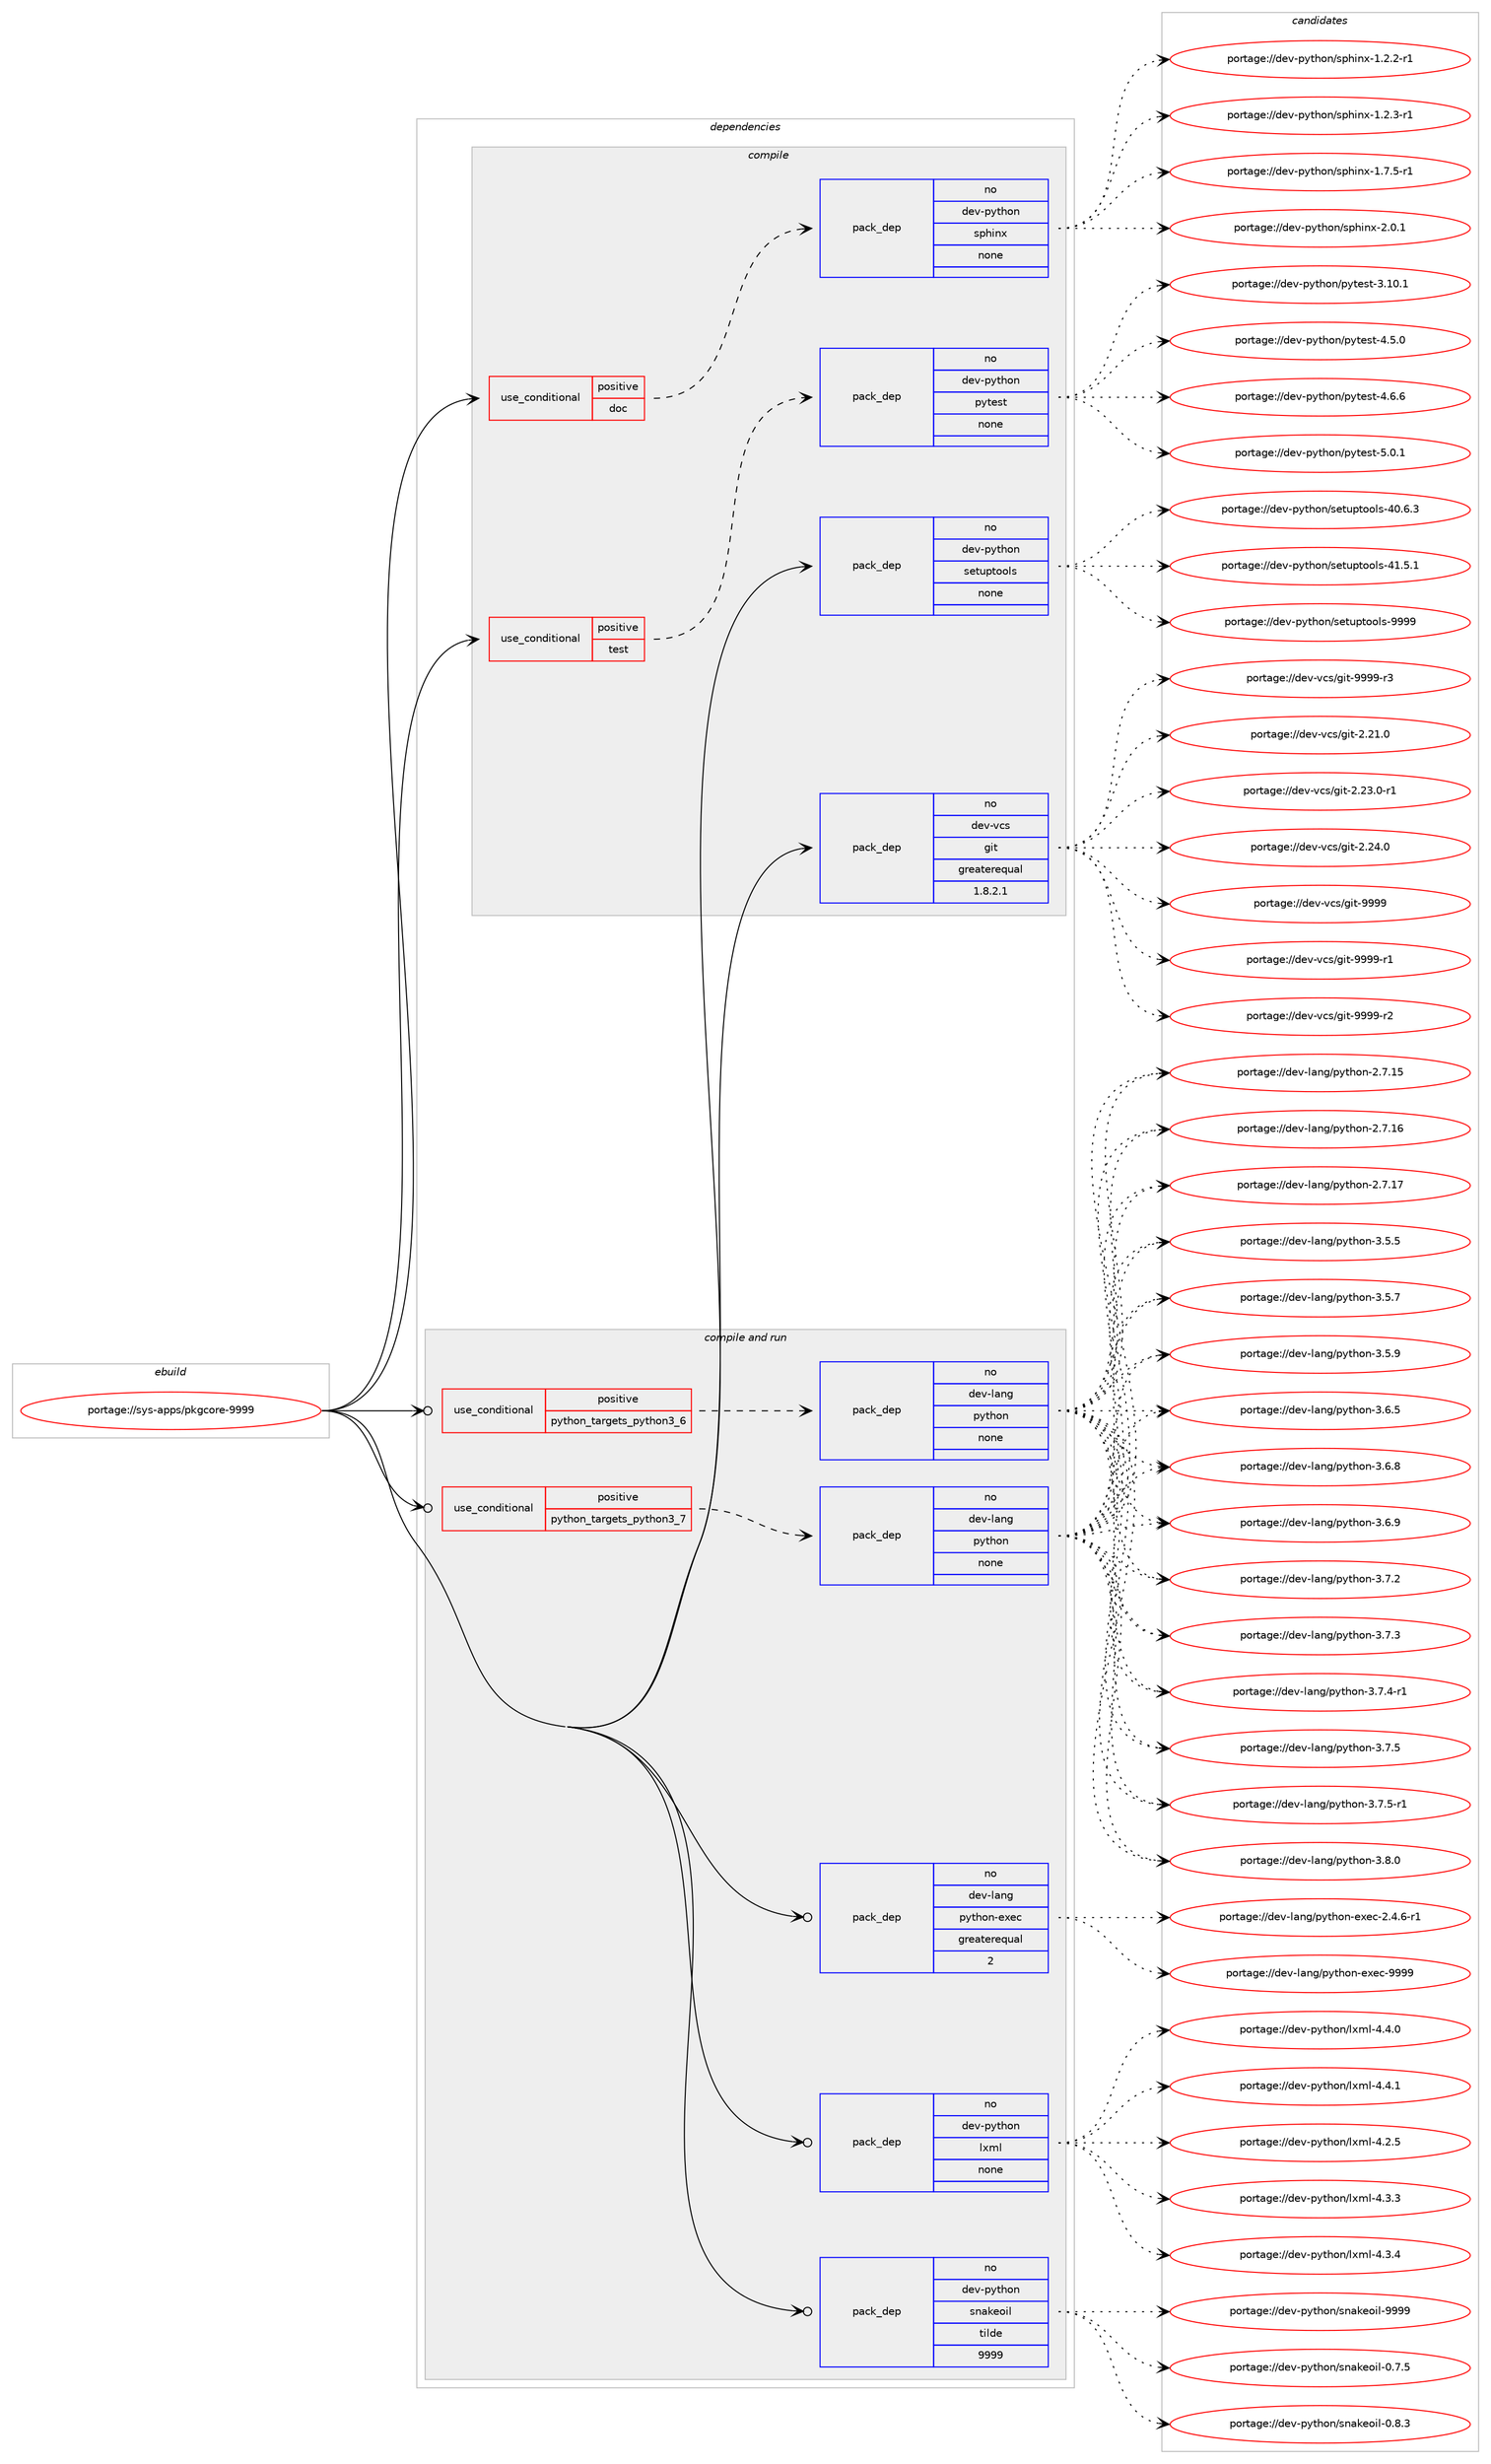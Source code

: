 digraph prolog {

# *************
# Graph options
# *************

newrank=true;
concentrate=true;
compound=true;
graph [rankdir=LR,fontname=Helvetica,fontsize=10,ranksep=1.5];#, ranksep=2.5, nodesep=0.2];
edge  [arrowhead=vee];
node  [fontname=Helvetica,fontsize=10];

# **********
# The ebuild
# **********

subgraph cluster_leftcol {
color=gray;
rank=same;
label=<<i>ebuild</i>>;
id [label="portage://sys-apps/pkgcore-9999", color=red, width=4, href="../sys-apps/pkgcore-9999.svg"];
}

# ****************
# The dependencies
# ****************

subgraph cluster_midcol {
color=gray;
label=<<i>dependencies</i>>;
subgraph cluster_compile {
fillcolor="#eeeeee";
style=filled;
label=<<i>compile</i>>;
subgraph cond99704 {
dependency410009 [label=<<TABLE BORDER="0" CELLBORDER="1" CELLSPACING="0" CELLPADDING="4"><TR><TD ROWSPAN="3" CELLPADDING="10">use_conditional</TD></TR><TR><TD>positive</TD></TR><TR><TD>doc</TD></TR></TABLE>>, shape=none, color=red];
subgraph pack303457 {
dependency410010 [label=<<TABLE BORDER="0" CELLBORDER="1" CELLSPACING="0" CELLPADDING="4" WIDTH="220"><TR><TD ROWSPAN="6" CELLPADDING="30">pack_dep</TD></TR><TR><TD WIDTH="110">no</TD></TR><TR><TD>dev-python</TD></TR><TR><TD>sphinx</TD></TR><TR><TD>none</TD></TR><TR><TD></TD></TR></TABLE>>, shape=none, color=blue];
}
dependency410009:e -> dependency410010:w [weight=20,style="dashed",arrowhead="vee"];
}
id:e -> dependency410009:w [weight=20,style="solid",arrowhead="vee"];
subgraph cond99705 {
dependency410011 [label=<<TABLE BORDER="0" CELLBORDER="1" CELLSPACING="0" CELLPADDING="4"><TR><TD ROWSPAN="3" CELLPADDING="10">use_conditional</TD></TR><TR><TD>positive</TD></TR><TR><TD>test</TD></TR></TABLE>>, shape=none, color=red];
subgraph pack303458 {
dependency410012 [label=<<TABLE BORDER="0" CELLBORDER="1" CELLSPACING="0" CELLPADDING="4" WIDTH="220"><TR><TD ROWSPAN="6" CELLPADDING="30">pack_dep</TD></TR><TR><TD WIDTH="110">no</TD></TR><TR><TD>dev-python</TD></TR><TR><TD>pytest</TD></TR><TR><TD>none</TD></TR><TR><TD></TD></TR></TABLE>>, shape=none, color=blue];
}
dependency410011:e -> dependency410012:w [weight=20,style="dashed",arrowhead="vee"];
}
id:e -> dependency410011:w [weight=20,style="solid",arrowhead="vee"];
subgraph pack303459 {
dependency410013 [label=<<TABLE BORDER="0" CELLBORDER="1" CELLSPACING="0" CELLPADDING="4" WIDTH="220"><TR><TD ROWSPAN="6" CELLPADDING="30">pack_dep</TD></TR><TR><TD WIDTH="110">no</TD></TR><TR><TD>dev-python</TD></TR><TR><TD>setuptools</TD></TR><TR><TD>none</TD></TR><TR><TD></TD></TR></TABLE>>, shape=none, color=blue];
}
id:e -> dependency410013:w [weight=20,style="solid",arrowhead="vee"];
subgraph pack303460 {
dependency410014 [label=<<TABLE BORDER="0" CELLBORDER="1" CELLSPACING="0" CELLPADDING="4" WIDTH="220"><TR><TD ROWSPAN="6" CELLPADDING="30">pack_dep</TD></TR><TR><TD WIDTH="110">no</TD></TR><TR><TD>dev-vcs</TD></TR><TR><TD>git</TD></TR><TR><TD>greaterequal</TD></TR><TR><TD>1.8.2.1</TD></TR></TABLE>>, shape=none, color=blue];
}
id:e -> dependency410014:w [weight=20,style="solid",arrowhead="vee"];
}
subgraph cluster_compileandrun {
fillcolor="#eeeeee";
style=filled;
label=<<i>compile and run</i>>;
subgraph cond99706 {
dependency410015 [label=<<TABLE BORDER="0" CELLBORDER="1" CELLSPACING="0" CELLPADDING="4"><TR><TD ROWSPAN="3" CELLPADDING="10">use_conditional</TD></TR><TR><TD>positive</TD></TR><TR><TD>python_targets_python3_6</TD></TR></TABLE>>, shape=none, color=red];
subgraph pack303461 {
dependency410016 [label=<<TABLE BORDER="0" CELLBORDER="1" CELLSPACING="0" CELLPADDING="4" WIDTH="220"><TR><TD ROWSPAN="6" CELLPADDING="30">pack_dep</TD></TR><TR><TD WIDTH="110">no</TD></TR><TR><TD>dev-lang</TD></TR><TR><TD>python</TD></TR><TR><TD>none</TD></TR><TR><TD></TD></TR></TABLE>>, shape=none, color=blue];
}
dependency410015:e -> dependency410016:w [weight=20,style="dashed",arrowhead="vee"];
}
id:e -> dependency410015:w [weight=20,style="solid",arrowhead="odotvee"];
subgraph cond99707 {
dependency410017 [label=<<TABLE BORDER="0" CELLBORDER="1" CELLSPACING="0" CELLPADDING="4"><TR><TD ROWSPAN="3" CELLPADDING="10">use_conditional</TD></TR><TR><TD>positive</TD></TR><TR><TD>python_targets_python3_7</TD></TR></TABLE>>, shape=none, color=red];
subgraph pack303462 {
dependency410018 [label=<<TABLE BORDER="0" CELLBORDER="1" CELLSPACING="0" CELLPADDING="4" WIDTH="220"><TR><TD ROWSPAN="6" CELLPADDING="30">pack_dep</TD></TR><TR><TD WIDTH="110">no</TD></TR><TR><TD>dev-lang</TD></TR><TR><TD>python</TD></TR><TR><TD>none</TD></TR><TR><TD></TD></TR></TABLE>>, shape=none, color=blue];
}
dependency410017:e -> dependency410018:w [weight=20,style="dashed",arrowhead="vee"];
}
id:e -> dependency410017:w [weight=20,style="solid",arrowhead="odotvee"];
subgraph pack303463 {
dependency410019 [label=<<TABLE BORDER="0" CELLBORDER="1" CELLSPACING="0" CELLPADDING="4" WIDTH="220"><TR><TD ROWSPAN="6" CELLPADDING="30">pack_dep</TD></TR><TR><TD WIDTH="110">no</TD></TR><TR><TD>dev-lang</TD></TR><TR><TD>python-exec</TD></TR><TR><TD>greaterequal</TD></TR><TR><TD>2</TD></TR></TABLE>>, shape=none, color=blue];
}
id:e -> dependency410019:w [weight=20,style="solid",arrowhead="odotvee"];
subgraph pack303464 {
dependency410020 [label=<<TABLE BORDER="0" CELLBORDER="1" CELLSPACING="0" CELLPADDING="4" WIDTH="220"><TR><TD ROWSPAN="6" CELLPADDING="30">pack_dep</TD></TR><TR><TD WIDTH="110">no</TD></TR><TR><TD>dev-python</TD></TR><TR><TD>lxml</TD></TR><TR><TD>none</TD></TR><TR><TD></TD></TR></TABLE>>, shape=none, color=blue];
}
id:e -> dependency410020:w [weight=20,style="solid",arrowhead="odotvee"];
subgraph pack303465 {
dependency410021 [label=<<TABLE BORDER="0" CELLBORDER="1" CELLSPACING="0" CELLPADDING="4" WIDTH="220"><TR><TD ROWSPAN="6" CELLPADDING="30">pack_dep</TD></TR><TR><TD WIDTH="110">no</TD></TR><TR><TD>dev-python</TD></TR><TR><TD>snakeoil</TD></TR><TR><TD>tilde</TD></TR><TR><TD>9999</TD></TR></TABLE>>, shape=none, color=blue];
}
id:e -> dependency410021:w [weight=20,style="solid",arrowhead="odotvee"];
}
subgraph cluster_run {
fillcolor="#eeeeee";
style=filled;
label=<<i>run</i>>;
}
}

# **************
# The candidates
# **************

subgraph cluster_choices {
rank=same;
color=gray;
label=<<i>candidates</i>>;

subgraph choice303457 {
color=black;
nodesep=1;
choiceportage10010111845112121116104111110471151121041051101204549465046504511449 [label="portage://dev-python/sphinx-1.2.2-r1", color=red, width=4,href="../dev-python/sphinx-1.2.2-r1.svg"];
choiceportage10010111845112121116104111110471151121041051101204549465046514511449 [label="portage://dev-python/sphinx-1.2.3-r1", color=red, width=4,href="../dev-python/sphinx-1.2.3-r1.svg"];
choiceportage10010111845112121116104111110471151121041051101204549465546534511449 [label="portage://dev-python/sphinx-1.7.5-r1", color=red, width=4,href="../dev-python/sphinx-1.7.5-r1.svg"];
choiceportage1001011184511212111610411111047115112104105110120455046484649 [label="portage://dev-python/sphinx-2.0.1", color=red, width=4,href="../dev-python/sphinx-2.0.1.svg"];
dependency410010:e -> choiceportage10010111845112121116104111110471151121041051101204549465046504511449:w [style=dotted,weight="100"];
dependency410010:e -> choiceportage10010111845112121116104111110471151121041051101204549465046514511449:w [style=dotted,weight="100"];
dependency410010:e -> choiceportage10010111845112121116104111110471151121041051101204549465546534511449:w [style=dotted,weight="100"];
dependency410010:e -> choiceportage1001011184511212111610411111047115112104105110120455046484649:w [style=dotted,weight="100"];
}
subgraph choice303458 {
color=black;
nodesep=1;
choiceportage100101118451121211161041111104711212111610111511645514649484649 [label="portage://dev-python/pytest-3.10.1", color=red, width=4,href="../dev-python/pytest-3.10.1.svg"];
choiceportage1001011184511212111610411111047112121116101115116455246534648 [label="portage://dev-python/pytest-4.5.0", color=red, width=4,href="../dev-python/pytest-4.5.0.svg"];
choiceportage1001011184511212111610411111047112121116101115116455246544654 [label="portage://dev-python/pytest-4.6.6", color=red, width=4,href="../dev-python/pytest-4.6.6.svg"];
choiceportage1001011184511212111610411111047112121116101115116455346484649 [label="portage://dev-python/pytest-5.0.1", color=red, width=4,href="../dev-python/pytest-5.0.1.svg"];
dependency410012:e -> choiceportage100101118451121211161041111104711212111610111511645514649484649:w [style=dotted,weight="100"];
dependency410012:e -> choiceportage1001011184511212111610411111047112121116101115116455246534648:w [style=dotted,weight="100"];
dependency410012:e -> choiceportage1001011184511212111610411111047112121116101115116455246544654:w [style=dotted,weight="100"];
dependency410012:e -> choiceportage1001011184511212111610411111047112121116101115116455346484649:w [style=dotted,weight="100"];
}
subgraph choice303459 {
color=black;
nodesep=1;
choiceportage100101118451121211161041111104711510111611711211611111110811545524846544651 [label="portage://dev-python/setuptools-40.6.3", color=red, width=4,href="../dev-python/setuptools-40.6.3.svg"];
choiceportage100101118451121211161041111104711510111611711211611111110811545524946534649 [label="portage://dev-python/setuptools-41.5.1", color=red, width=4,href="../dev-python/setuptools-41.5.1.svg"];
choiceportage10010111845112121116104111110471151011161171121161111111081154557575757 [label="portage://dev-python/setuptools-9999", color=red, width=4,href="../dev-python/setuptools-9999.svg"];
dependency410013:e -> choiceportage100101118451121211161041111104711510111611711211611111110811545524846544651:w [style=dotted,weight="100"];
dependency410013:e -> choiceportage100101118451121211161041111104711510111611711211611111110811545524946534649:w [style=dotted,weight="100"];
dependency410013:e -> choiceportage10010111845112121116104111110471151011161171121161111111081154557575757:w [style=dotted,weight="100"];
}
subgraph choice303460 {
color=black;
nodesep=1;
choiceportage10010111845118991154710310511645504650494648 [label="portage://dev-vcs/git-2.21.0", color=red, width=4,href="../dev-vcs/git-2.21.0.svg"];
choiceportage100101118451189911547103105116455046505146484511449 [label="portage://dev-vcs/git-2.23.0-r1", color=red, width=4,href="../dev-vcs/git-2.23.0-r1.svg"];
choiceportage10010111845118991154710310511645504650524648 [label="portage://dev-vcs/git-2.24.0", color=red, width=4,href="../dev-vcs/git-2.24.0.svg"];
choiceportage1001011184511899115471031051164557575757 [label="portage://dev-vcs/git-9999", color=red, width=4,href="../dev-vcs/git-9999.svg"];
choiceportage10010111845118991154710310511645575757574511449 [label="portage://dev-vcs/git-9999-r1", color=red, width=4,href="../dev-vcs/git-9999-r1.svg"];
choiceportage10010111845118991154710310511645575757574511450 [label="portage://dev-vcs/git-9999-r2", color=red, width=4,href="../dev-vcs/git-9999-r2.svg"];
choiceportage10010111845118991154710310511645575757574511451 [label="portage://dev-vcs/git-9999-r3", color=red, width=4,href="../dev-vcs/git-9999-r3.svg"];
dependency410014:e -> choiceportage10010111845118991154710310511645504650494648:w [style=dotted,weight="100"];
dependency410014:e -> choiceportage100101118451189911547103105116455046505146484511449:w [style=dotted,weight="100"];
dependency410014:e -> choiceportage10010111845118991154710310511645504650524648:w [style=dotted,weight="100"];
dependency410014:e -> choiceportage1001011184511899115471031051164557575757:w [style=dotted,weight="100"];
dependency410014:e -> choiceportage10010111845118991154710310511645575757574511449:w [style=dotted,weight="100"];
dependency410014:e -> choiceportage10010111845118991154710310511645575757574511450:w [style=dotted,weight="100"];
dependency410014:e -> choiceportage10010111845118991154710310511645575757574511451:w [style=dotted,weight="100"];
}
subgraph choice303461 {
color=black;
nodesep=1;
choiceportage10010111845108971101034711212111610411111045504655464953 [label="portage://dev-lang/python-2.7.15", color=red, width=4,href="../dev-lang/python-2.7.15.svg"];
choiceportage10010111845108971101034711212111610411111045504655464954 [label="portage://dev-lang/python-2.7.16", color=red, width=4,href="../dev-lang/python-2.7.16.svg"];
choiceportage10010111845108971101034711212111610411111045504655464955 [label="portage://dev-lang/python-2.7.17", color=red, width=4,href="../dev-lang/python-2.7.17.svg"];
choiceportage100101118451089711010347112121116104111110455146534653 [label="portage://dev-lang/python-3.5.5", color=red, width=4,href="../dev-lang/python-3.5.5.svg"];
choiceportage100101118451089711010347112121116104111110455146534655 [label="portage://dev-lang/python-3.5.7", color=red, width=4,href="../dev-lang/python-3.5.7.svg"];
choiceportage100101118451089711010347112121116104111110455146534657 [label="portage://dev-lang/python-3.5.9", color=red, width=4,href="../dev-lang/python-3.5.9.svg"];
choiceportage100101118451089711010347112121116104111110455146544653 [label="portage://dev-lang/python-3.6.5", color=red, width=4,href="../dev-lang/python-3.6.5.svg"];
choiceportage100101118451089711010347112121116104111110455146544656 [label="portage://dev-lang/python-3.6.8", color=red, width=4,href="../dev-lang/python-3.6.8.svg"];
choiceportage100101118451089711010347112121116104111110455146544657 [label="portage://dev-lang/python-3.6.9", color=red, width=4,href="../dev-lang/python-3.6.9.svg"];
choiceportage100101118451089711010347112121116104111110455146554650 [label="portage://dev-lang/python-3.7.2", color=red, width=4,href="../dev-lang/python-3.7.2.svg"];
choiceportage100101118451089711010347112121116104111110455146554651 [label="portage://dev-lang/python-3.7.3", color=red, width=4,href="../dev-lang/python-3.7.3.svg"];
choiceportage1001011184510897110103471121211161041111104551465546524511449 [label="portage://dev-lang/python-3.7.4-r1", color=red, width=4,href="../dev-lang/python-3.7.4-r1.svg"];
choiceportage100101118451089711010347112121116104111110455146554653 [label="portage://dev-lang/python-3.7.5", color=red, width=4,href="../dev-lang/python-3.7.5.svg"];
choiceportage1001011184510897110103471121211161041111104551465546534511449 [label="portage://dev-lang/python-3.7.5-r1", color=red, width=4,href="../dev-lang/python-3.7.5-r1.svg"];
choiceportage100101118451089711010347112121116104111110455146564648 [label="portage://dev-lang/python-3.8.0", color=red, width=4,href="../dev-lang/python-3.8.0.svg"];
dependency410016:e -> choiceportage10010111845108971101034711212111610411111045504655464953:w [style=dotted,weight="100"];
dependency410016:e -> choiceportage10010111845108971101034711212111610411111045504655464954:w [style=dotted,weight="100"];
dependency410016:e -> choiceportage10010111845108971101034711212111610411111045504655464955:w [style=dotted,weight="100"];
dependency410016:e -> choiceportage100101118451089711010347112121116104111110455146534653:w [style=dotted,weight="100"];
dependency410016:e -> choiceportage100101118451089711010347112121116104111110455146534655:w [style=dotted,weight="100"];
dependency410016:e -> choiceportage100101118451089711010347112121116104111110455146534657:w [style=dotted,weight="100"];
dependency410016:e -> choiceportage100101118451089711010347112121116104111110455146544653:w [style=dotted,weight="100"];
dependency410016:e -> choiceportage100101118451089711010347112121116104111110455146544656:w [style=dotted,weight="100"];
dependency410016:e -> choiceportage100101118451089711010347112121116104111110455146544657:w [style=dotted,weight="100"];
dependency410016:e -> choiceportage100101118451089711010347112121116104111110455146554650:w [style=dotted,weight="100"];
dependency410016:e -> choiceportage100101118451089711010347112121116104111110455146554651:w [style=dotted,weight="100"];
dependency410016:e -> choiceportage1001011184510897110103471121211161041111104551465546524511449:w [style=dotted,weight="100"];
dependency410016:e -> choiceportage100101118451089711010347112121116104111110455146554653:w [style=dotted,weight="100"];
dependency410016:e -> choiceportage1001011184510897110103471121211161041111104551465546534511449:w [style=dotted,weight="100"];
dependency410016:e -> choiceportage100101118451089711010347112121116104111110455146564648:w [style=dotted,weight="100"];
}
subgraph choice303462 {
color=black;
nodesep=1;
choiceportage10010111845108971101034711212111610411111045504655464953 [label="portage://dev-lang/python-2.7.15", color=red, width=4,href="../dev-lang/python-2.7.15.svg"];
choiceportage10010111845108971101034711212111610411111045504655464954 [label="portage://dev-lang/python-2.7.16", color=red, width=4,href="../dev-lang/python-2.7.16.svg"];
choiceportage10010111845108971101034711212111610411111045504655464955 [label="portage://dev-lang/python-2.7.17", color=red, width=4,href="../dev-lang/python-2.7.17.svg"];
choiceportage100101118451089711010347112121116104111110455146534653 [label="portage://dev-lang/python-3.5.5", color=red, width=4,href="../dev-lang/python-3.5.5.svg"];
choiceportage100101118451089711010347112121116104111110455146534655 [label="portage://dev-lang/python-3.5.7", color=red, width=4,href="../dev-lang/python-3.5.7.svg"];
choiceportage100101118451089711010347112121116104111110455146534657 [label="portage://dev-lang/python-3.5.9", color=red, width=4,href="../dev-lang/python-3.5.9.svg"];
choiceportage100101118451089711010347112121116104111110455146544653 [label="portage://dev-lang/python-3.6.5", color=red, width=4,href="../dev-lang/python-3.6.5.svg"];
choiceportage100101118451089711010347112121116104111110455146544656 [label="portage://dev-lang/python-3.6.8", color=red, width=4,href="../dev-lang/python-3.6.8.svg"];
choiceportage100101118451089711010347112121116104111110455146544657 [label="portage://dev-lang/python-3.6.9", color=red, width=4,href="../dev-lang/python-3.6.9.svg"];
choiceportage100101118451089711010347112121116104111110455146554650 [label="portage://dev-lang/python-3.7.2", color=red, width=4,href="../dev-lang/python-3.7.2.svg"];
choiceportage100101118451089711010347112121116104111110455146554651 [label="portage://dev-lang/python-3.7.3", color=red, width=4,href="../dev-lang/python-3.7.3.svg"];
choiceportage1001011184510897110103471121211161041111104551465546524511449 [label="portage://dev-lang/python-3.7.4-r1", color=red, width=4,href="../dev-lang/python-3.7.4-r1.svg"];
choiceportage100101118451089711010347112121116104111110455146554653 [label="portage://dev-lang/python-3.7.5", color=red, width=4,href="../dev-lang/python-3.7.5.svg"];
choiceportage1001011184510897110103471121211161041111104551465546534511449 [label="portage://dev-lang/python-3.7.5-r1", color=red, width=4,href="../dev-lang/python-3.7.5-r1.svg"];
choiceportage100101118451089711010347112121116104111110455146564648 [label="portage://dev-lang/python-3.8.0", color=red, width=4,href="../dev-lang/python-3.8.0.svg"];
dependency410018:e -> choiceportage10010111845108971101034711212111610411111045504655464953:w [style=dotted,weight="100"];
dependency410018:e -> choiceportage10010111845108971101034711212111610411111045504655464954:w [style=dotted,weight="100"];
dependency410018:e -> choiceportage10010111845108971101034711212111610411111045504655464955:w [style=dotted,weight="100"];
dependency410018:e -> choiceportage100101118451089711010347112121116104111110455146534653:w [style=dotted,weight="100"];
dependency410018:e -> choiceportage100101118451089711010347112121116104111110455146534655:w [style=dotted,weight="100"];
dependency410018:e -> choiceportage100101118451089711010347112121116104111110455146534657:w [style=dotted,weight="100"];
dependency410018:e -> choiceportage100101118451089711010347112121116104111110455146544653:w [style=dotted,weight="100"];
dependency410018:e -> choiceportage100101118451089711010347112121116104111110455146544656:w [style=dotted,weight="100"];
dependency410018:e -> choiceportage100101118451089711010347112121116104111110455146544657:w [style=dotted,weight="100"];
dependency410018:e -> choiceportage100101118451089711010347112121116104111110455146554650:w [style=dotted,weight="100"];
dependency410018:e -> choiceportage100101118451089711010347112121116104111110455146554651:w [style=dotted,weight="100"];
dependency410018:e -> choiceportage1001011184510897110103471121211161041111104551465546524511449:w [style=dotted,weight="100"];
dependency410018:e -> choiceportage100101118451089711010347112121116104111110455146554653:w [style=dotted,weight="100"];
dependency410018:e -> choiceportage1001011184510897110103471121211161041111104551465546534511449:w [style=dotted,weight="100"];
dependency410018:e -> choiceportage100101118451089711010347112121116104111110455146564648:w [style=dotted,weight="100"];
}
subgraph choice303463 {
color=black;
nodesep=1;
choiceportage10010111845108971101034711212111610411111045101120101994550465246544511449 [label="portage://dev-lang/python-exec-2.4.6-r1", color=red, width=4,href="../dev-lang/python-exec-2.4.6-r1.svg"];
choiceportage10010111845108971101034711212111610411111045101120101994557575757 [label="portage://dev-lang/python-exec-9999", color=red, width=4,href="../dev-lang/python-exec-9999.svg"];
dependency410019:e -> choiceportage10010111845108971101034711212111610411111045101120101994550465246544511449:w [style=dotted,weight="100"];
dependency410019:e -> choiceportage10010111845108971101034711212111610411111045101120101994557575757:w [style=dotted,weight="100"];
}
subgraph choice303464 {
color=black;
nodesep=1;
choiceportage1001011184511212111610411111047108120109108455246504653 [label="portage://dev-python/lxml-4.2.5", color=red, width=4,href="../dev-python/lxml-4.2.5.svg"];
choiceportage1001011184511212111610411111047108120109108455246514651 [label="portage://dev-python/lxml-4.3.3", color=red, width=4,href="../dev-python/lxml-4.3.3.svg"];
choiceportage1001011184511212111610411111047108120109108455246514652 [label="portage://dev-python/lxml-4.3.4", color=red, width=4,href="../dev-python/lxml-4.3.4.svg"];
choiceportage1001011184511212111610411111047108120109108455246524648 [label="portage://dev-python/lxml-4.4.0", color=red, width=4,href="../dev-python/lxml-4.4.0.svg"];
choiceportage1001011184511212111610411111047108120109108455246524649 [label="portage://dev-python/lxml-4.4.1", color=red, width=4,href="../dev-python/lxml-4.4.1.svg"];
dependency410020:e -> choiceportage1001011184511212111610411111047108120109108455246504653:w [style=dotted,weight="100"];
dependency410020:e -> choiceportage1001011184511212111610411111047108120109108455246514651:w [style=dotted,weight="100"];
dependency410020:e -> choiceportage1001011184511212111610411111047108120109108455246514652:w [style=dotted,weight="100"];
dependency410020:e -> choiceportage1001011184511212111610411111047108120109108455246524648:w [style=dotted,weight="100"];
dependency410020:e -> choiceportage1001011184511212111610411111047108120109108455246524649:w [style=dotted,weight="100"];
}
subgraph choice303465 {
color=black;
nodesep=1;
choiceportage100101118451121211161041111104711511097107101111105108454846554653 [label="portage://dev-python/snakeoil-0.7.5", color=red, width=4,href="../dev-python/snakeoil-0.7.5.svg"];
choiceportage100101118451121211161041111104711511097107101111105108454846564651 [label="portage://dev-python/snakeoil-0.8.3", color=red, width=4,href="../dev-python/snakeoil-0.8.3.svg"];
choiceportage1001011184511212111610411111047115110971071011111051084557575757 [label="portage://dev-python/snakeoil-9999", color=red, width=4,href="../dev-python/snakeoil-9999.svg"];
dependency410021:e -> choiceportage100101118451121211161041111104711511097107101111105108454846554653:w [style=dotted,weight="100"];
dependency410021:e -> choiceportage100101118451121211161041111104711511097107101111105108454846564651:w [style=dotted,weight="100"];
dependency410021:e -> choiceportage1001011184511212111610411111047115110971071011111051084557575757:w [style=dotted,weight="100"];
}
}

}
